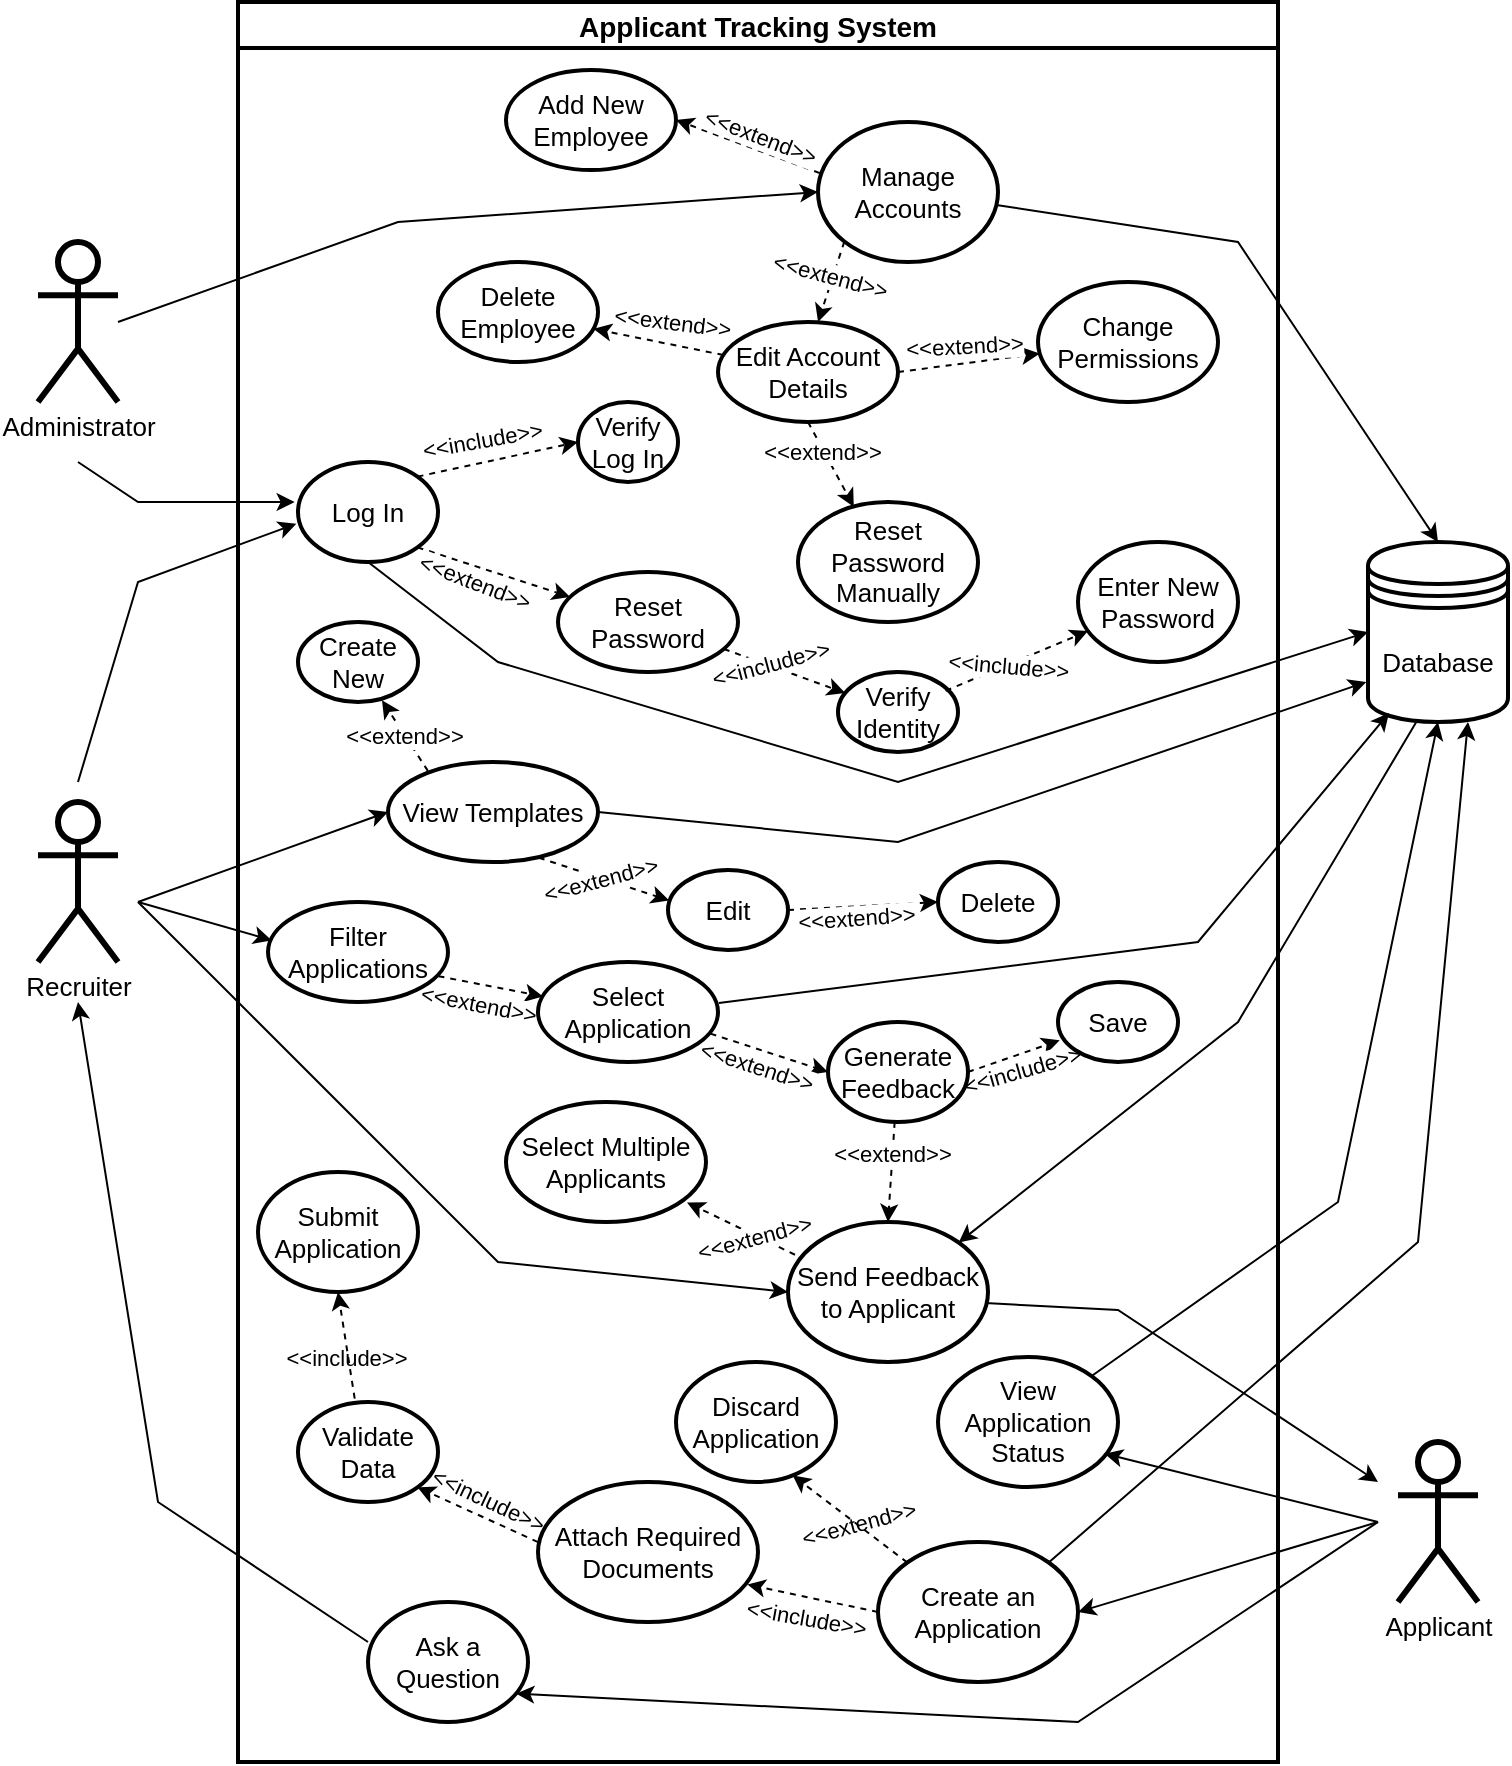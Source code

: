 <mxfile version="13.7.7" type="github">
  <diagram id="prtHgNgQTEPvFCAcTncT" name="Page-1">
    <mxGraphModel dx="1673" dy="896" grid="1" gridSize="10" guides="1" tooltips="1" connect="1" arrows="1" fold="1" page="1" pageScale="1" pageWidth="840" pageHeight="1040" math="0" shadow="0">
      <root>
        <mxCell id="0" />
        <mxCell id="1" parent="0" />
        <mxCell id="nz3eEwS2H0n0i6exMCSu-24" value="Applicant Tracking System" style="swimlane;strokeWidth=2;fontSize=14;fontFamily=Helvetica;fillColor=none;spacing=0;spacingTop=0;" parent="1" vertex="1">
          <mxGeometry x="160" y="80" width="520" height="880" as="geometry" />
        </mxCell>
        <mxCell id="nz3eEwS2H0n0i6exMCSu-67" style="edgeStyle=none;rounded=0;orthogonalLoop=1;jettySize=auto;html=1;exitX=0.01;exitY=0.365;exitDx=0;exitDy=0;entryX=1;entryY=0.5;entryDx=0;entryDy=0;strokeWidth=1;fontFamily=Helvetica;fontSize=14;spacing=0;spacingTop=0;dashed=1;exitPerimeter=0;" parent="nz3eEwS2H0n0i6exMCSu-24" source="nz3eEwS2H0n0i6exMCSu-20" target="nz3eEwS2H0n0i6exMCSu-28" edge="1">
          <mxGeometry relative="1" as="geometry" />
        </mxCell>
        <mxCell id="nz3eEwS2H0n0i6exMCSu-92" value="&amp;lt;&amp;lt;extend&amp;gt;&amp;gt;" style="edgeLabel;html=1;align=center;verticalAlign=middle;resizable=0;points=[];fontSize=11;fontFamily=Helvetica;rotation=21;" parent="nz3eEwS2H0n0i6exMCSu-67" vertex="1" connectable="0">
          <mxGeometry x="-0.506" y="3" relative="1" as="geometry">
            <mxPoint x="-11.55" y="-14.95" as="offset" />
          </mxGeometry>
        </mxCell>
        <mxCell id="nz3eEwS2H0n0i6exMCSu-68" style="edgeStyle=none;rounded=0;orthogonalLoop=1;jettySize=auto;html=1;strokeWidth=1;fontFamily=Helvetica;fontSize=14;spacing=0;spacingTop=0;entryX=0.973;entryY=0.669;entryDx=0;entryDy=0;entryPerimeter=0;dashed=1;" parent="nz3eEwS2H0n0i6exMCSu-24" source="nz3eEwS2H0n0i6exMCSu-75" target="nz3eEwS2H0n0i6exMCSu-29" edge="1">
          <mxGeometry relative="1" as="geometry">
            <mxPoint x="380" y="110" as="targetPoint" />
            <Array as="points" />
          </mxGeometry>
        </mxCell>
        <mxCell id="nz3eEwS2H0n0i6exMCSu-95" value="&amp;lt;&amp;lt;extend&amp;gt;&amp;gt;" style="edgeLabel;html=1;align=center;verticalAlign=middle;resizable=0;points=[];fontSize=11;fontFamily=Helvetica;rotation=7;" parent="nz3eEwS2H0n0i6exMCSu-68" vertex="1" connectable="0">
          <mxGeometry x="-0.384" y="1" relative="1" as="geometry">
            <mxPoint x="-5.91" y="-13.86" as="offset" />
          </mxGeometry>
        </mxCell>
        <mxCell id="nz3eEwS2H0n0i6exMCSu-78" style="edgeStyle=none;rounded=0;orthogonalLoop=1;jettySize=auto;html=1;strokeWidth=1;fontFamily=Helvetica;fontSize=14;spacing=0;spacingTop=0;dashed=1;entryX=0.556;entryY=0;entryDx=0;entryDy=0;entryPerimeter=0;exitX=0;exitY=1;exitDx=0;exitDy=0;" parent="nz3eEwS2H0n0i6exMCSu-24" source="nz3eEwS2H0n0i6exMCSu-20" target="nz3eEwS2H0n0i6exMCSu-75" edge="1">
          <mxGeometry relative="1" as="geometry">
            <mxPoint x="300" y="130" as="targetPoint" />
          </mxGeometry>
        </mxCell>
        <mxCell id="nz3eEwS2H0n0i6exMCSu-93" value="&amp;lt;&amp;lt;extend&amp;gt;&amp;gt;" style="edgeLabel;html=1;align=center;verticalAlign=middle;resizable=0;points=[];fontSize=11;fontFamily=Helvetica;rotation=15;" parent="nz3eEwS2H0n0i6exMCSu-78" vertex="1" connectable="0">
          <mxGeometry x="-0.373" y="-1" relative="1" as="geometry">
            <mxPoint x="-1.94" y="4.05" as="offset" />
          </mxGeometry>
        </mxCell>
        <mxCell id="nz3eEwS2H0n0i6exMCSu-20" value="&lt;span style=&quot;font-size: 13px&quot;&gt;Manage Accounts&lt;/span&gt;" style="ellipse;whiteSpace=wrap;html=1;strokeWidth=2;fillColor=none;fontFamily=Helvetica;spacing=0;spacingTop=0;" parent="nz3eEwS2H0n0i6exMCSu-24" vertex="1">
          <mxGeometry x="290" y="60" width="90" height="70" as="geometry" />
        </mxCell>
        <mxCell id="nz3eEwS2H0n0i6exMCSu-28" value="&lt;span style=&quot;font-size: 13px&quot;&gt;Add New Employee&lt;/span&gt;" style="ellipse;whiteSpace=wrap;html=1;strokeWidth=2;fillColor=none;fontFamily=Helvetica;spacing=0;spacingTop=0;" parent="nz3eEwS2H0n0i6exMCSu-24" vertex="1">
          <mxGeometry x="134" y="34" width="85" height="50" as="geometry" />
        </mxCell>
        <mxCell id="nz3eEwS2H0n0i6exMCSu-29" value="&lt;span style=&quot;font-size: 13px&quot;&gt;Delete Employee&lt;/span&gt;" style="ellipse;whiteSpace=wrap;html=1;strokeWidth=2;fillColor=none;fontFamily=Helvetica;spacing=0;spacingTop=0;" parent="nz3eEwS2H0n0i6exMCSu-24" vertex="1">
          <mxGeometry x="100" y="130" width="80" height="50" as="geometry" />
        </mxCell>
        <mxCell id="nz3eEwS2H0n0i6exMCSu-61" style="edgeStyle=none;rounded=0;orthogonalLoop=1;jettySize=auto;html=1;exitX=1;exitY=0;exitDx=0;exitDy=0;entryX=0;entryY=0.5;entryDx=0;entryDy=0;strokeWidth=1;fontFamily=Helvetica;fontSize=14;spacing=0;spacingTop=0;dashed=1;" parent="nz3eEwS2H0n0i6exMCSu-24" source="nz3eEwS2H0n0i6exMCSu-31" target="nz3eEwS2H0n0i6exMCSu-32" edge="1">
          <mxGeometry relative="1" as="geometry" />
        </mxCell>
        <mxCell id="nz3eEwS2H0n0i6exMCSu-87" value="&amp;lt;&amp;lt;include&amp;gt;&amp;gt;" style="edgeLabel;html=1;align=center;verticalAlign=middle;resizable=0;points=[];fontSize=11;fontFamily=Helvetica;rotation=350;" parent="nz3eEwS2H0n0i6exMCSu-61" vertex="1" connectable="0">
          <mxGeometry x="0.242" y="2" relative="1" as="geometry">
            <mxPoint x="-17.03" y="-5.35" as="offset" />
          </mxGeometry>
        </mxCell>
        <mxCell id="nz3eEwS2H0n0i6exMCSu-62" style="edgeStyle=none;rounded=0;orthogonalLoop=1;jettySize=auto;html=1;exitX=1;exitY=1;exitDx=0;exitDy=0;strokeWidth=1;fontFamily=Helvetica;fontSize=14;spacing=0;spacingTop=0;dashed=1;" parent="nz3eEwS2H0n0i6exMCSu-24" source="nz3eEwS2H0n0i6exMCSu-31" target="nz3eEwS2H0n0i6exMCSu-36" edge="1">
          <mxGeometry relative="1" as="geometry" />
        </mxCell>
        <mxCell id="nz3eEwS2H0n0i6exMCSu-88" value="&amp;lt;&amp;lt;extend&amp;gt;&amp;gt;" style="edgeLabel;html=1;align=center;verticalAlign=middle;resizable=0;points=[];fontSize=11;fontFamily=Helvetica;rotation=21;" parent="nz3eEwS2H0n0i6exMCSu-62" vertex="1" connectable="0">
          <mxGeometry x="-0.389" y="-1" relative="1" as="geometry">
            <mxPoint x="5.47" y="8.97" as="offset" />
          </mxGeometry>
        </mxCell>
        <mxCell id="nz3eEwS2H0n0i6exMCSu-31" value="&lt;span style=&quot;font-size: 13px&quot;&gt;Log In&lt;/span&gt;" style="ellipse;whiteSpace=wrap;html=1;strokeWidth=2;fillColor=none;fontFamily=Helvetica;spacing=0;spacingTop=0;" parent="nz3eEwS2H0n0i6exMCSu-24" vertex="1">
          <mxGeometry x="30" y="230" width="70" height="50" as="geometry" />
        </mxCell>
        <mxCell id="nz3eEwS2H0n0i6exMCSu-32" value="&lt;span style=&quot;font-size: 13px&quot;&gt;Verify Log In&lt;/span&gt;" style="ellipse;whiteSpace=wrap;html=1;strokeWidth=2;fillColor=none;fontFamily=Helvetica;spacing=0;spacingTop=0;" parent="nz3eEwS2H0n0i6exMCSu-24" vertex="1">
          <mxGeometry x="170" y="200" width="50" height="40" as="geometry" />
        </mxCell>
        <mxCell id="nz3eEwS2H0n0i6exMCSu-63" style="edgeStyle=none;rounded=0;orthogonalLoop=1;jettySize=auto;html=1;strokeWidth=1;fontFamily=Helvetica;fontSize=14;spacing=0;spacingTop=0;dashed=1;" parent="nz3eEwS2H0n0i6exMCSu-24" source="nz3eEwS2H0n0i6exMCSu-36" target="nz3eEwS2H0n0i6exMCSu-37" edge="1">
          <mxGeometry relative="1" as="geometry" />
        </mxCell>
        <mxCell id="nz3eEwS2H0n0i6exMCSu-90" value="&amp;lt;&amp;lt;include&amp;gt;&amp;gt;" style="edgeLabel;html=1;align=center;verticalAlign=middle;resizable=0;points=[];fontSize=11;fontFamily=Helvetica;rotation=-15;" parent="nz3eEwS2H0n0i6exMCSu-63" vertex="1" connectable="0">
          <mxGeometry x="-0.456" y="-1" relative="1" as="geometry">
            <mxPoint x="6.68" as="offset" />
          </mxGeometry>
        </mxCell>
        <mxCell id="nz3eEwS2H0n0i6exMCSu-36" value="&lt;span style=&quot;font-size: 13px&quot;&gt;Reset Password&lt;/span&gt;" style="ellipse;whiteSpace=wrap;html=1;strokeWidth=2;fillColor=none;fontFamily=Helvetica;spacing=0;spacingTop=0;" parent="nz3eEwS2H0n0i6exMCSu-24" vertex="1">
          <mxGeometry x="160" y="285" width="90" height="50" as="geometry" />
        </mxCell>
        <mxCell id="nz3eEwS2H0n0i6exMCSu-64" style="edgeStyle=none;rounded=0;orthogonalLoop=1;jettySize=auto;html=1;exitX=0.897;exitY=0.235;exitDx=0;exitDy=0;strokeWidth=1;fontFamily=Helvetica;fontSize=14;spacing=0;spacingTop=0;dashed=1;exitPerimeter=0;" parent="nz3eEwS2H0n0i6exMCSu-24" source="nz3eEwS2H0n0i6exMCSu-37" target="nz3eEwS2H0n0i6exMCSu-38" edge="1">
          <mxGeometry relative="1" as="geometry" />
        </mxCell>
        <mxCell id="nz3eEwS2H0n0i6exMCSu-91" value="&amp;lt;&amp;lt;include&amp;gt;&amp;gt;" style="edgeLabel;html=1;align=center;verticalAlign=middle;resizable=0;points=[];fontSize=11;fontFamily=Helvetica;rotation=5;" parent="nz3eEwS2H0n0i6exMCSu-64" vertex="1" connectable="0">
          <mxGeometry x="-0.196" y="1" relative="1" as="geometry">
            <mxPoint x="2.57" as="offset" />
          </mxGeometry>
        </mxCell>
        <mxCell id="nz3eEwS2H0n0i6exMCSu-37" value="&lt;span style=&quot;font-size: 13px&quot;&gt;Verify Identity&lt;/span&gt;" style="ellipse;whiteSpace=wrap;html=1;strokeWidth=2;fillColor=none;fontFamily=Helvetica;spacing=0;spacingTop=0;" parent="nz3eEwS2H0n0i6exMCSu-24" vertex="1">
          <mxGeometry x="300" y="335" width="60" height="40" as="geometry" />
        </mxCell>
        <mxCell id="nz3eEwS2H0n0i6exMCSu-38" value="&lt;span style=&quot;font-size: 13px&quot;&gt;Enter New Password&lt;/span&gt;" style="ellipse;whiteSpace=wrap;html=1;strokeWidth=2;fillColor=none;fontFamily=Helvetica;spacing=0;spacingTop=0;" parent="nz3eEwS2H0n0i6exMCSu-24" vertex="1">
          <mxGeometry x="420" y="270" width="80" height="60" as="geometry" />
        </mxCell>
        <mxCell id="nz3eEwS2H0n0i6exMCSu-103" style="edgeStyle=none;rounded=0;orthogonalLoop=1;jettySize=auto;html=1;exitX=0.718;exitY=0.957;exitDx=0;exitDy=0;entryX=0.01;entryY=0.382;entryDx=0;entryDy=0;labelBackgroundColor=none;strokeWidth=1;fontFamily=Helvetica;fontSize=11;exitPerimeter=0;dashed=1;entryPerimeter=0;" parent="nz3eEwS2H0n0i6exMCSu-24" source="nz3eEwS2H0n0i6exMCSu-39" target="nz3eEwS2H0n0i6exMCSu-101" edge="1">
          <mxGeometry relative="1" as="geometry" />
        </mxCell>
        <mxCell id="nz3eEwS2H0n0i6exMCSu-109" value="&amp;lt;&amp;lt;extend&amp;gt;&amp;gt;" style="edgeLabel;html=1;align=center;verticalAlign=middle;resizable=0;points=[];fontSize=11;fontFamily=Helvetica;rotation=-15;" parent="nz3eEwS2H0n0i6exMCSu-103" vertex="1" connectable="0">
          <mxGeometry x="-0.459" relative="1" as="geometry">
            <mxPoint x="12.23" y="4.84" as="offset" />
          </mxGeometry>
        </mxCell>
        <mxCell id="nz3eEwS2H0n0i6exMCSu-104" style="edgeStyle=none;rounded=0;orthogonalLoop=1;jettySize=auto;html=1;entryX=0.7;entryY=0.979;entryDx=0;entryDy=0;labelBackgroundColor=none;strokeWidth=1;fontFamily=Helvetica;fontSize=11;dashed=1;entryPerimeter=0;exitX=0.19;exitY=0.089;exitDx=0;exitDy=0;exitPerimeter=0;" parent="nz3eEwS2H0n0i6exMCSu-24" source="nz3eEwS2H0n0i6exMCSu-39" target="nz3eEwS2H0n0i6exMCSu-102" edge="1">
          <mxGeometry relative="1" as="geometry" />
        </mxCell>
        <mxCell id="nz3eEwS2H0n0i6exMCSu-106" value="&amp;lt;&amp;lt;extend&amp;gt;&amp;gt;" style="edgeLabel;html=1;align=center;verticalAlign=middle;resizable=0;points=[];fontSize=11;fontFamily=Helvetica;" parent="nz3eEwS2H0n0i6exMCSu-104" vertex="1" connectable="0">
          <mxGeometry x="0.319" relative="1" as="geometry">
            <mxPoint x="3.32" y="6.02" as="offset" />
          </mxGeometry>
        </mxCell>
        <mxCell id="nz3eEwS2H0n0i6exMCSu-39" value="&lt;span style=&quot;font-size: 13px&quot;&gt;View Templates&lt;/span&gt;" style="ellipse;whiteSpace=wrap;html=1;strokeWidth=2;fillColor=none;fontFamily=Helvetica;spacing=0;spacingTop=0;" parent="nz3eEwS2H0n0i6exMCSu-24" vertex="1">
          <mxGeometry x="75" y="380" width="105" height="50" as="geometry" />
        </mxCell>
        <mxCell id="nz3eEwS2H0n0i6exMCSu-40" value="&lt;span style=&quot;font-size: 13px&quot;&gt;Ask a Question&lt;/span&gt;" style="ellipse;whiteSpace=wrap;html=1;strokeWidth=2;fillColor=none;fontFamily=Helvetica;spacing=0;spacingTop=0;labelBackgroundColor=none;labelBorderColor=none;" parent="nz3eEwS2H0n0i6exMCSu-24" vertex="1">
          <mxGeometry x="65" y="800" width="80" height="60" as="geometry" />
        </mxCell>
        <mxCell id="nz3eEwS2H0n0i6exMCSu-45" style="edgeStyle=none;rounded=0;orthogonalLoop=1;jettySize=auto;html=1;exitX=0;exitY=0.5;exitDx=0;exitDy=0;strokeWidth=1;fontFamily=Helvetica;fontSize=14;dashed=1;spacing=0;spacingTop=0;labelBackgroundColor=none;labelBorderColor=none;entryX=0.952;entryY=0.733;entryDx=0;entryDy=0;entryPerimeter=0;" parent="nz3eEwS2H0n0i6exMCSu-24" source="nz3eEwS2H0n0i6exMCSu-41" target="nz3eEwS2H0n0i6exMCSu-42" edge="1">
          <mxGeometry relative="1" as="geometry">
            <mxPoint x="240" y="790" as="targetPoint" />
          </mxGeometry>
        </mxCell>
        <mxCell id="nz3eEwS2H0n0i6exMCSu-82" value="&lt;font style=&quot;font-size: 11px;&quot;&gt;&amp;lt;&amp;lt;include&amp;gt;&amp;gt;&lt;/font&gt;" style="edgeLabel;html=1;align=center;verticalAlign=middle;resizable=0;points=[];fontSize=11;fontFamily=Helvetica;rotation=10;spacing=0;spacingTop=0;labelBackgroundColor=none;labelBorderColor=none;" parent="nz3eEwS2H0n0i6exMCSu-45" vertex="1" connectable="0">
          <mxGeometry x="-0.296" y="3" relative="1" as="geometry">
            <mxPoint x="-12.74" y="4.25" as="offset" />
          </mxGeometry>
        </mxCell>
        <mxCell id="nz3eEwS2H0n0i6exMCSu-47" style="edgeStyle=none;rounded=0;orthogonalLoop=1;jettySize=auto;html=1;exitX=0;exitY=0;exitDx=0;exitDy=0;strokeWidth=1;fontFamily=Helvetica;fontSize=14;dashed=1;spacing=0;spacingTop=0;labelBackgroundColor=none;labelBorderColor=none;entryX=0.729;entryY=0.944;entryDx=0;entryDy=0;entryPerimeter=0;" parent="nz3eEwS2H0n0i6exMCSu-24" source="nz3eEwS2H0n0i6exMCSu-41" edge="1" target="nz3eEwS2H0n0i6exMCSu-46">
          <mxGeometry relative="1" as="geometry">
            <mxPoint x="256" y="670" as="targetPoint" />
          </mxGeometry>
        </mxCell>
        <mxCell id="nz3eEwS2H0n0i6exMCSu-81" value="&lt;font style=&quot;font-size: 11px;&quot;&gt;&amp;lt;&amp;lt;extend&amp;gt;&amp;gt;&lt;/font&gt;" style="edgeLabel;html=1;align=center;verticalAlign=middle;resizable=0;points=[];fontSize=11;fontFamily=Helvetica;rotation=-15;spacing=0;spacingTop=0;labelBackgroundColor=none;labelBorderColor=none;" parent="nz3eEwS2H0n0i6exMCSu-47" vertex="1" connectable="0">
          <mxGeometry x="0.208" y="-1" relative="1" as="geometry">
            <mxPoint x="8.82" y="7.48" as="offset" />
          </mxGeometry>
        </mxCell>
        <mxCell id="nz3eEwS2H0n0i6exMCSu-41" value="&lt;span style=&quot;font-size: 13px&quot;&gt;Create an Application&lt;/span&gt;" style="ellipse;whiteSpace=wrap;html=1;strokeWidth=2;fillColor=none;fontFamily=Helvetica;spacing=0;spacingTop=0;labelBackgroundColor=none;labelBorderColor=none;" parent="nz3eEwS2H0n0i6exMCSu-24" vertex="1">
          <mxGeometry x="320" y="770" width="100" height="70" as="geometry" />
        </mxCell>
        <mxCell id="nz3eEwS2H0n0i6exMCSu-52" style="edgeStyle=none;rounded=0;orthogonalLoop=1;jettySize=auto;html=1;entryX=1;entryY=1;entryDx=0;entryDy=0;strokeWidth=1;fontFamily=Helvetica;fontSize=14;dashed=1;spacing=0;spacingTop=0;labelBackgroundColor=none;labelBorderColor=none;exitX=0;exitY=0.429;exitDx=0;exitDy=0;exitPerimeter=0;" parent="nz3eEwS2H0n0i6exMCSu-24" source="nz3eEwS2H0n0i6exMCSu-42" target="nz3eEwS2H0n0i6exMCSu-51" edge="1">
          <mxGeometry relative="1" as="geometry" />
        </mxCell>
        <mxCell id="nz3eEwS2H0n0i6exMCSu-83" value="&lt;font style=&quot;font-size: 11px;&quot;&gt;&amp;lt;&amp;lt;include&amp;gt;&amp;gt;&lt;/font&gt;" style="edgeLabel;html=1;align=center;verticalAlign=middle;resizable=0;points=[];fontSize=11;fontFamily=Helvetica;rotation=25;spacing=0;spacingTop=0;labelBackgroundColor=none;labelBorderColor=none;" parent="nz3eEwS2H0n0i6exMCSu-52" vertex="1" connectable="0">
          <mxGeometry x="-0.293" y="3" relative="1" as="geometry">
            <mxPoint x="-2.47" y="-14.52" as="offset" />
          </mxGeometry>
        </mxCell>
        <mxCell id="nz3eEwS2H0n0i6exMCSu-42" value="&lt;span style=&quot;font-size: 13px&quot;&gt;Attach Required Documents&lt;/span&gt;" style="ellipse;whiteSpace=wrap;html=1;strokeWidth=2;fillColor=none;fontFamily=Helvetica;spacing=0;spacingTop=0;labelBackgroundColor=none;labelBorderColor=none;" parent="nz3eEwS2H0n0i6exMCSu-24" vertex="1">
          <mxGeometry x="150" y="740" width="110" height="70" as="geometry" />
        </mxCell>
        <mxCell id="nz3eEwS2H0n0i6exMCSu-46" value="&lt;span style=&quot;font-size: 13px&quot;&gt;Discard Application&lt;/span&gt;" style="ellipse;whiteSpace=wrap;html=1;strokeWidth=2;fillColor=none;fontFamily=Helvetica;spacing=0;spacingTop=0;labelBackgroundColor=none;labelBorderColor=none;" parent="nz3eEwS2H0n0i6exMCSu-24" vertex="1">
          <mxGeometry x="219" y="680" width="80" height="60" as="geometry" />
        </mxCell>
        <mxCell id="nz3eEwS2H0n0i6exMCSu-57" style="edgeStyle=none;rounded=0;orthogonalLoop=1;jettySize=auto;html=1;exitX=0.405;exitY=-0.033;exitDx=0;exitDy=0;entryX=0.5;entryY=1;entryDx=0;entryDy=0;strokeWidth=1;fontFamily=Helvetica;fontSize=14;dashed=1;exitPerimeter=0;spacing=0;spacingTop=0;labelBackgroundColor=none;labelBorderColor=none;" parent="nz3eEwS2H0n0i6exMCSu-24" source="nz3eEwS2H0n0i6exMCSu-51" target="nz3eEwS2H0n0i6exMCSu-56" edge="1">
          <mxGeometry relative="1" as="geometry" />
        </mxCell>
        <mxCell id="nz3eEwS2H0n0i6exMCSu-84" value="&amp;lt;&amp;lt;include&amp;gt;&amp;gt;" style="edgeLabel;html=1;align=center;verticalAlign=middle;resizable=0;points=[];fontSize=11;fontFamily=Helvetica;spacing=0;spacingTop=0;labelBackgroundColor=none;labelBorderColor=none;" parent="nz3eEwS2H0n0i6exMCSu-57" vertex="1" connectable="0">
          <mxGeometry x="-0.444" relative="1" as="geometry">
            <mxPoint x="-2.47" y="-6.25" as="offset" />
          </mxGeometry>
        </mxCell>
        <mxCell id="nz3eEwS2H0n0i6exMCSu-51" value="&lt;span style=&quot;font-size: 13px&quot;&gt;Validate Data&lt;/span&gt;" style="ellipse;whiteSpace=wrap;html=1;strokeWidth=2;fillColor=none;fontFamily=Helvetica;spacing=0;spacingTop=0;labelBackgroundColor=none;labelBorderColor=none;" parent="nz3eEwS2H0n0i6exMCSu-24" vertex="1">
          <mxGeometry x="30" y="700" width="70" height="50" as="geometry" />
        </mxCell>
        <mxCell id="nz3eEwS2H0n0i6exMCSu-56" value="&lt;span style=&quot;font-size: 13px&quot;&gt;Submit Application&lt;/span&gt;" style="ellipse;whiteSpace=wrap;html=1;strokeWidth=2;fillColor=none;fontFamily=Helvetica;spacing=0;spacingTop=0;labelBackgroundColor=none;labelBorderColor=none;" parent="nz3eEwS2H0n0i6exMCSu-24" vertex="1">
          <mxGeometry x="10" y="585" width="80" height="60" as="geometry" />
        </mxCell>
        <mxCell id="nz3eEwS2H0n0i6exMCSu-116" style="edgeStyle=none;rounded=0;orthogonalLoop=1;jettySize=auto;html=1;exitX=0.035;exitY=0.234;exitDx=0;exitDy=0;dashed=1;labelBackgroundColor=#ffffff;strokeWidth=1;fontFamily=Helvetica;fontSize=11;exitPerimeter=0;entryX=0.905;entryY=0.837;entryDx=0;entryDy=0;entryPerimeter=0;" parent="nz3eEwS2H0n0i6exMCSu-24" source="nz3eEwS2H0n0i6exMCSu-69" target="nz3eEwS2H0n0i6exMCSu-114" edge="1">
          <mxGeometry relative="1" as="geometry" />
        </mxCell>
        <mxCell id="nz3eEwS2H0n0i6exMCSu-117" value="&amp;lt;&amp;lt;extend&amp;gt;&amp;gt;" style="edgeLabel;html=1;align=center;verticalAlign=middle;resizable=0;points=[];fontSize=11;fontFamily=Helvetica;rotation=-15;" parent="nz3eEwS2H0n0i6exMCSu-116" vertex="1" connectable="0">
          <mxGeometry x="-0.654" y="1" relative="1" as="geometry">
            <mxPoint x="-11.02" y="-4.79" as="offset" />
          </mxGeometry>
        </mxCell>
        <mxCell id="nz3eEwS2H0n0i6exMCSu-69" value="&lt;span style=&quot;font-size: 13px&quot;&gt;Send Feedback to Applicant&lt;/span&gt;" style="ellipse;whiteSpace=wrap;html=1;strokeWidth=2;fillColor=none;fontFamily=Helvetica;spacing=0;spacingTop=0;labelBackgroundColor=none;labelBorderColor=none;" parent="nz3eEwS2H0n0i6exMCSu-24" vertex="1">
          <mxGeometry x="275" y="610" width="100" height="70" as="geometry" />
        </mxCell>
        <mxCell id="nz3eEwS2H0n0i6exMCSu-79" style="edgeStyle=none;rounded=0;orthogonalLoop=1;jettySize=auto;html=1;exitX=1;exitY=0.5;exitDx=0;exitDy=0;strokeWidth=1;fontFamily=Helvetica;fontSize=14;spacing=0;spacingTop=0;dashed=1;" parent="nz3eEwS2H0n0i6exMCSu-24" source="nz3eEwS2H0n0i6exMCSu-75" target="nz3eEwS2H0n0i6exMCSu-77" edge="1">
          <mxGeometry relative="1" as="geometry" />
        </mxCell>
        <mxCell id="nz3eEwS2H0n0i6exMCSu-96" value="&amp;lt;&amp;lt;extend&amp;gt;&amp;gt;" style="edgeLabel;html=1;align=center;verticalAlign=middle;resizable=0;points=[];fontSize=11;fontFamily=Helvetica;rotation=357;" parent="nz3eEwS2H0n0i6exMCSu-79" vertex="1" connectable="0">
          <mxGeometry x="-0.261" y="1" relative="1" as="geometry">
            <mxPoint x="6.79" y="-8.88" as="offset" />
          </mxGeometry>
        </mxCell>
        <mxCell id="nz3eEwS2H0n0i6exMCSu-80" style="edgeStyle=none;rounded=0;orthogonalLoop=1;jettySize=auto;html=1;exitX=0.5;exitY=1;exitDx=0;exitDy=0;entryX=0.31;entryY=0.04;entryDx=0;entryDy=0;strokeWidth=1;fontFamily=Helvetica;fontSize=14;spacing=0;spacingTop=0;entryPerimeter=0;dashed=1;" parent="nz3eEwS2H0n0i6exMCSu-24" source="nz3eEwS2H0n0i6exMCSu-75" target="nz3eEwS2H0n0i6exMCSu-76" edge="1">
          <mxGeometry relative="1" as="geometry" />
        </mxCell>
        <mxCell id="nz3eEwS2H0n0i6exMCSu-97" value="&amp;lt;&amp;lt;extend&amp;gt;&amp;gt;" style="edgeLabel;html=1;align=center;verticalAlign=middle;resizable=0;points=[];fontSize=11;fontFamily=Helvetica;" parent="nz3eEwS2H0n0i6exMCSu-80" vertex="1" connectable="0">
          <mxGeometry x="-0.374" relative="1" as="geometry">
            <mxPoint y="2" as="offset" />
          </mxGeometry>
        </mxCell>
        <mxCell id="nz3eEwS2H0n0i6exMCSu-75" value="&lt;span style=&quot;font-size: 13px&quot;&gt;Edit Account&lt;br&gt;Details&lt;br&gt;&lt;/span&gt;" style="ellipse;whiteSpace=wrap;html=1;strokeWidth=2;fillColor=none;fontFamily=Helvetica;spacing=0;spacingTop=0;" parent="nz3eEwS2H0n0i6exMCSu-24" vertex="1">
          <mxGeometry x="240" y="160" width="90" height="50" as="geometry" />
        </mxCell>
        <mxCell id="nz3eEwS2H0n0i6exMCSu-76" value="&lt;span style=&quot;font-size: 13px&quot;&gt;Reset Password Manually&lt;/span&gt;" style="ellipse;whiteSpace=wrap;html=1;strokeWidth=2;fillColor=none;fontFamily=Helvetica;spacing=0;spacingTop=0;" parent="nz3eEwS2H0n0i6exMCSu-24" vertex="1">
          <mxGeometry x="280" y="250" width="90" height="60" as="geometry" />
        </mxCell>
        <mxCell id="nz3eEwS2H0n0i6exMCSu-77" value="&lt;span style=&quot;font-size: 13px&quot;&gt;Change Permissions&lt;/span&gt;" style="ellipse;whiteSpace=wrap;html=1;strokeWidth=2;fillColor=none;fontFamily=Helvetica;spacing=0;spacingTop=0;" parent="nz3eEwS2H0n0i6exMCSu-24" vertex="1">
          <mxGeometry x="400" y="140" width="90" height="60" as="geometry" />
        </mxCell>
        <mxCell id="nz3eEwS2H0n0i6exMCSu-100" value="&lt;span style=&quot;font-size: 13px&quot;&gt;Delete&lt;/span&gt;" style="ellipse;whiteSpace=wrap;html=1;strokeWidth=2;fillColor=none;fontFamily=Helvetica;spacing=0;spacingTop=0;" parent="nz3eEwS2H0n0i6exMCSu-24" vertex="1">
          <mxGeometry x="350" y="430" width="60" height="40" as="geometry" />
        </mxCell>
        <mxCell id="nz3eEwS2H0n0i6exMCSu-105" style="edgeStyle=none;rounded=0;orthogonalLoop=1;jettySize=auto;html=1;exitX=1;exitY=0.5;exitDx=0;exitDy=0;dashed=1;labelBackgroundColor=none;strokeWidth=1;fontFamily=Helvetica;fontSize=11;entryX=0;entryY=0.5;entryDx=0;entryDy=0;" parent="nz3eEwS2H0n0i6exMCSu-24" source="nz3eEwS2H0n0i6exMCSu-101" target="nz3eEwS2H0n0i6exMCSu-100" edge="1">
          <mxGeometry relative="1" as="geometry">
            <mxPoint x="330" y="450" as="targetPoint" />
          </mxGeometry>
        </mxCell>
        <mxCell id="nz3eEwS2H0n0i6exMCSu-110" value="&amp;lt;&amp;lt;extend&amp;gt;&amp;gt;" style="edgeLabel;html=1;align=center;verticalAlign=middle;resizable=0;points=[];fontSize=11;fontFamily=Helvetica;rotation=356;" parent="nz3eEwS2H0n0i6exMCSu-105" vertex="1" connectable="0">
          <mxGeometry x="-0.293" y="2" relative="1" as="geometry">
            <mxPoint x="7.68" y="7.55" as="offset" />
          </mxGeometry>
        </mxCell>
        <mxCell id="nz3eEwS2H0n0i6exMCSu-101" value="&lt;span style=&quot;font-size: 13px&quot;&gt;Edit&lt;/span&gt;" style="ellipse;whiteSpace=wrap;html=1;strokeWidth=2;fillColor=none;fontFamily=Helvetica;spacing=0;spacingTop=0;" parent="nz3eEwS2H0n0i6exMCSu-24" vertex="1">
          <mxGeometry x="215" y="434" width="60" height="40" as="geometry" />
        </mxCell>
        <mxCell id="nz3eEwS2H0n0i6exMCSu-102" value="&lt;span style=&quot;font-size: 13px&quot;&gt;Create New&lt;/span&gt;" style="ellipse;whiteSpace=wrap;html=1;strokeWidth=2;fillColor=none;fontFamily=Helvetica;spacing=0;spacingTop=0;" parent="nz3eEwS2H0n0i6exMCSu-24" vertex="1">
          <mxGeometry x="30" y="310" width="60" height="40" as="geometry" />
        </mxCell>
        <mxCell id="nz3eEwS2H0n0i6exMCSu-113" style="edgeStyle=none;rounded=0;orthogonalLoop=1;jettySize=auto;html=1;entryX=0.5;entryY=0;entryDx=0;entryDy=0;dashed=1;labelBackgroundColor=#ffffff;strokeWidth=1;fontFamily=Helvetica;fontSize=11;" parent="nz3eEwS2H0n0i6exMCSu-24" source="nz3eEwS2H0n0i6exMCSu-111" target="nz3eEwS2H0n0i6exMCSu-69" edge="1">
          <mxGeometry relative="1" as="geometry" />
        </mxCell>
        <mxCell id="nz3eEwS2H0n0i6exMCSu-115" value="&amp;lt;&amp;lt;extend&amp;gt;&amp;gt;" style="edgeLabel;html=1;align=center;verticalAlign=middle;resizable=0;points=[];fontSize=11;fontFamily=Helvetica;" parent="nz3eEwS2H0n0i6exMCSu-113" vertex="1" connectable="0">
          <mxGeometry x="-0.503" y="-1" relative="1" as="geometry">
            <mxPoint y="3" as="offset" />
          </mxGeometry>
        </mxCell>
        <mxCell id="HZq2xd75iQ1T5V56bEnD-10" style="edgeStyle=none;rounded=0;orthogonalLoop=1;jettySize=auto;html=1;exitX=1;exitY=0.5;exitDx=0;exitDy=0;dashed=1;entryX=0.014;entryY=0.729;entryDx=0;entryDy=0;entryPerimeter=0;" edge="1" parent="nz3eEwS2H0n0i6exMCSu-24" source="nz3eEwS2H0n0i6exMCSu-111" target="HZq2xd75iQ1T5V56bEnD-9">
          <mxGeometry relative="1" as="geometry">
            <mxPoint x="400" y="518" as="targetPoint" />
          </mxGeometry>
        </mxCell>
        <mxCell id="HZq2xd75iQ1T5V56bEnD-11" value="&amp;lt;&amp;lt;include&amp;gt;&amp;gt;" style="edgeLabel;html=1;align=center;verticalAlign=middle;resizable=0;points=[];rotation=344;" vertex="1" connectable="0" parent="HZq2xd75iQ1T5V56bEnD-10">
          <mxGeometry x="-0.405" y="-2" relative="1" as="geometry">
            <mxPoint x="12.82" y="2.07" as="offset" />
          </mxGeometry>
        </mxCell>
        <mxCell id="nz3eEwS2H0n0i6exMCSu-111" value="&lt;span style=&quot;font-size: 13px&quot;&gt;Generate Feedback&lt;/span&gt;" style="ellipse;whiteSpace=wrap;html=1;strokeWidth=2;fillColor=none;fontFamily=Helvetica;spacing=0;spacingTop=0;" parent="nz3eEwS2H0n0i6exMCSu-24" vertex="1">
          <mxGeometry x="295" y="510" width="70" height="50" as="geometry" />
        </mxCell>
        <mxCell id="nz3eEwS2H0n0i6exMCSu-112" style="edgeStyle=none;rounded=0;orthogonalLoop=1;jettySize=auto;html=1;exitX=0.958;exitY=0.716;exitDx=0;exitDy=0;dashed=1;labelBackgroundColor=#ffffff;strokeWidth=1;fontFamily=Helvetica;fontSize=11;entryX=0;entryY=0.5;entryDx=0;entryDy=0;exitPerimeter=0;" parent="nz3eEwS2H0n0i6exMCSu-24" source="nz3eEwS2H0n0i6exMCSu-30" target="nz3eEwS2H0n0i6exMCSu-111" edge="1">
          <mxGeometry relative="1" as="geometry">
            <mxPoint x="330" y="510" as="targetPoint" />
          </mxGeometry>
        </mxCell>
        <mxCell id="HZq2xd75iQ1T5V56bEnD-8" value="&amp;lt;&amp;lt;extend&amp;gt;&amp;gt;" style="edgeLabel;html=1;align=center;verticalAlign=middle;resizable=0;points=[];rotation=18;" vertex="1" connectable="0" parent="nz3eEwS2H0n0i6exMCSu-112">
          <mxGeometry x="-0.319" y="-1" relative="1" as="geometry">
            <mxPoint x="2.82" y="8.91" as="offset" />
          </mxGeometry>
        </mxCell>
        <mxCell id="nz3eEwS2H0n0i6exMCSu-114" value="&lt;span style=&quot;font-size: 13px&quot;&gt;Select Multiple Applicants&lt;/span&gt;" style="ellipse;whiteSpace=wrap;html=1;strokeWidth=2;fillColor=none;fontFamily=Helvetica;spacing=0;spacingTop=0;" parent="nz3eEwS2H0n0i6exMCSu-24" vertex="1">
          <mxGeometry x="134" y="550" width="100" height="60" as="geometry" />
        </mxCell>
        <mxCell id="HZq2xd75iQ1T5V56bEnD-1" value="&lt;span style=&quot;font-size: 13px&quot;&gt;View Application Status&lt;/span&gt;" style="ellipse;whiteSpace=wrap;html=1;strokeWidth=2;fillColor=none;fontFamily=Helvetica;spacing=0;spacingTop=0;labelBackgroundColor=none;labelBorderColor=none;" vertex="1" parent="nz3eEwS2H0n0i6exMCSu-24">
          <mxGeometry x="350" y="677.5" width="90" height="65" as="geometry" />
        </mxCell>
        <mxCell id="HZq2xd75iQ1T5V56bEnD-9" value="&lt;span style=&quot;font-size: 13px&quot;&gt;Save&lt;/span&gt;" style="ellipse;whiteSpace=wrap;html=1;strokeWidth=2;fillColor=none;fontFamily=Helvetica;spacing=0;spacingTop=0;" vertex="1" parent="nz3eEwS2H0n0i6exMCSu-24">
          <mxGeometry x="410" y="490" width="60" height="40" as="geometry" />
        </mxCell>
        <mxCell id="HZq2xd75iQ1T5V56bEnD-15" style="edgeStyle=none;rounded=0;orthogonalLoop=1;jettySize=auto;html=1;exitX=0.947;exitY=0.742;exitDx=0;exitDy=0;entryX=0.028;entryY=0.344;entryDx=0;entryDy=0;entryPerimeter=0;dashed=1;exitPerimeter=0;" edge="1" parent="nz3eEwS2H0n0i6exMCSu-24" source="HZq2xd75iQ1T5V56bEnD-14" target="nz3eEwS2H0n0i6exMCSu-30">
          <mxGeometry relative="1" as="geometry" />
        </mxCell>
        <mxCell id="HZq2xd75iQ1T5V56bEnD-16" value="&amp;lt;&amp;lt;extend&amp;gt;&amp;gt;" style="edgeLabel;html=1;align=center;verticalAlign=middle;resizable=0;points=[];rotation=11;" vertex="1" connectable="0" parent="HZq2xd75iQ1T5V56bEnD-15">
          <mxGeometry x="-0.471" relative="1" as="geometry">
            <mxPoint x="5.75" y="11.27" as="offset" />
          </mxGeometry>
        </mxCell>
        <mxCell id="HZq2xd75iQ1T5V56bEnD-14" value="&lt;span style=&quot;font-size: 13px&quot;&gt;Filter Applications&lt;/span&gt;" style="ellipse;whiteSpace=wrap;html=1;strokeWidth=2;fillColor=none;fontFamily=Helvetica;spacing=0;spacingTop=0;" vertex="1" parent="nz3eEwS2H0n0i6exMCSu-24">
          <mxGeometry x="15" y="450" width="90" height="50" as="geometry" />
        </mxCell>
        <mxCell id="nz3eEwS2H0n0i6exMCSu-30" value="&lt;span style=&quot;font-size: 13px&quot;&gt;Select Application&lt;/span&gt;" style="ellipse;whiteSpace=wrap;html=1;strokeWidth=2;fillColor=none;fontFamily=Helvetica;spacing=0;spacingTop=0;" parent="nz3eEwS2H0n0i6exMCSu-24" vertex="1">
          <mxGeometry x="150" y="480" width="90" height="50" as="geometry" />
        </mxCell>
        <mxCell id="nz3eEwS2H0n0i6exMCSu-60" style="edgeStyle=none;rounded=0;orthogonalLoop=1;jettySize=auto;html=1;entryX=-0.024;entryY=0.4;entryDx=0;entryDy=0;strokeWidth=1;fontFamily=Helvetica;fontSize=14;entryPerimeter=0;spacing=0;spacingTop=0;" parent="1" target="nz3eEwS2H0n0i6exMCSu-31" edge="1">
          <mxGeometry relative="1" as="geometry">
            <mxPoint x="80" y="310" as="sourcePoint" />
            <Array as="points">
              <mxPoint x="110" y="330" />
            </Array>
          </mxGeometry>
        </mxCell>
        <mxCell id="nz3eEwS2H0n0i6exMCSu-65" style="edgeStyle=none;rounded=0;orthogonalLoop=1;jettySize=auto;html=1;strokeWidth=1;fontFamily=Helvetica;fontSize=14;spacing=0;spacingTop=0;" parent="1" edge="1" source="nz3eEwS2H0n0i6exMCSu-1">
          <mxGeometry relative="1" as="geometry">
            <mxPoint x="110" y="249" as="sourcePoint" />
            <mxPoint x="450" y="175" as="targetPoint" />
            <Array as="points">
              <mxPoint x="100" y="240" />
              <mxPoint x="240" y="190" />
            </Array>
          </mxGeometry>
        </mxCell>
        <mxCell id="nz3eEwS2H0n0i6exMCSu-1" value="&lt;span&gt;&lt;font style=&quot;font-size: 13px&quot;&gt;Administrator&lt;/font&gt;&lt;/span&gt;" style="shape=umlActor;verticalLabelPosition=bottom;verticalAlign=top;html=1;outlineConnect=0;strokeWidth=3;fontFamily=Helvetica;spacing=0;spacingTop=0;fontStyle=0" parent="1" vertex="1">
          <mxGeometry x="60" y="200" width="40" height="80" as="geometry" />
        </mxCell>
        <mxCell id="nz3eEwS2H0n0i6exMCSu-72" style="edgeStyle=none;rounded=0;orthogonalLoop=1;jettySize=auto;html=1;exitX=0.345;exitY=1;exitDx=0;exitDy=0;entryX=1;entryY=0;entryDx=0;entryDy=0;strokeWidth=1;fontFamily=Helvetica;fontSize=14;spacing=0;spacingTop=0;exitPerimeter=0;" parent="1" source="nz3eEwS2H0n0i6exMCSu-15" target="nz3eEwS2H0n0i6exMCSu-69" edge="1">
          <mxGeometry relative="1" as="geometry">
            <Array as="points">
              <mxPoint x="660" y="590" />
            </Array>
          </mxGeometry>
        </mxCell>
        <mxCell id="nz3eEwS2H0n0i6exMCSu-15" value="&lt;span&gt;&lt;font style=&quot;font-size: 13px&quot;&gt;Database&lt;/font&gt;&lt;/span&gt;" style="shape=datastore;whiteSpace=wrap;html=1;fillColor=none;strokeWidth=2;fontFamily=Helvetica;spacing=0;spacingTop=0;fontStyle=0" parent="1" vertex="1">
          <mxGeometry x="725" y="350" width="70" height="90" as="geometry" />
        </mxCell>
        <mxCell id="nz3eEwS2H0n0i6exMCSu-54" style="edgeStyle=none;rounded=0;orthogonalLoop=1;jettySize=auto;html=1;entryX=0;entryY=0.5;entryDx=0;entryDy=0;strokeWidth=1;fontFamily=Helvetica;fontSize=14;spacing=0;spacingTop=0;" parent="1" target="nz3eEwS2H0n0i6exMCSu-39" edge="1">
          <mxGeometry relative="1" as="geometry">
            <mxPoint x="110" y="530" as="sourcePoint" />
            <Array as="points" />
          </mxGeometry>
        </mxCell>
        <mxCell id="nz3eEwS2H0n0i6exMCSu-55" style="edgeStyle=none;rounded=0;orthogonalLoop=1;jettySize=auto;html=1;strokeWidth=1;fontFamily=Helvetica;fontSize=14;spacing=0;spacingTop=0;entryX=0.02;entryY=0.383;entryDx=0;entryDy=0;entryPerimeter=0;" parent="1" target="HZq2xd75iQ1T5V56bEnD-14" edge="1">
          <mxGeometry relative="1" as="geometry">
            <mxPoint x="110" y="530" as="sourcePoint" />
            <mxPoint x="180" y="560" as="targetPoint" />
          </mxGeometry>
        </mxCell>
        <mxCell id="nz3eEwS2H0n0i6exMCSu-59" style="edgeStyle=none;rounded=0;orthogonalLoop=1;jettySize=auto;html=1;entryX=-0.012;entryY=0.617;entryDx=0;entryDy=0;strokeWidth=1;fontFamily=Helvetica;fontSize=14;entryPerimeter=0;spacing=0;spacingTop=0;" parent="1" target="nz3eEwS2H0n0i6exMCSu-31" edge="1">
          <mxGeometry relative="1" as="geometry">
            <mxPoint x="80" y="470" as="sourcePoint" />
            <Array as="points">
              <mxPoint x="110" y="370" />
            </Array>
          </mxGeometry>
        </mxCell>
        <mxCell id="nz3eEwS2H0n0i6exMCSu-70" style="edgeStyle=none;rounded=0;orthogonalLoop=1;jettySize=auto;html=1;entryX=0;entryY=0.5;entryDx=0;entryDy=0;strokeWidth=1;fontFamily=Helvetica;fontSize=14;spacing=0;spacingTop=0;" parent="1" target="nz3eEwS2H0n0i6exMCSu-69" edge="1">
          <mxGeometry relative="1" as="geometry">
            <mxPoint x="110" y="530" as="sourcePoint" />
            <Array as="points">
              <mxPoint x="290" y="710" />
            </Array>
          </mxGeometry>
        </mxCell>
        <mxCell id="nz3eEwS2H0n0i6exMCSu-25" value="&lt;span&gt;&lt;font style=&quot;font-size: 13px&quot;&gt;Recruiter&lt;/font&gt;&lt;/span&gt;" style="shape=umlActor;verticalLabelPosition=bottom;verticalAlign=top;html=1;outlineConnect=0;strokeWidth=3;fontFamily=Helvetica;spacing=0;spacingTop=0;fontStyle=0" parent="1" vertex="1">
          <mxGeometry x="60" y="480" width="40" height="80" as="geometry" />
        </mxCell>
        <mxCell id="nz3eEwS2H0n0i6exMCSu-43" style="edgeStyle=none;rounded=0;orthogonalLoop=1;jettySize=auto;html=1;entryX=1;entryY=0.5;entryDx=0;entryDy=0;fontFamily=Helvetica;fontSize=14;spacing=0;spacingTop=0;labelBackgroundColor=none;labelBorderColor=none;" parent="1" target="nz3eEwS2H0n0i6exMCSu-41" edge="1">
          <mxGeometry relative="1" as="geometry">
            <mxPoint x="730" y="840" as="sourcePoint" />
            <Array as="points" />
          </mxGeometry>
        </mxCell>
        <mxCell id="nz3eEwS2H0n0i6exMCSu-44" style="edgeStyle=none;rounded=0;orthogonalLoop=1;jettySize=auto;html=1;entryX=0.927;entryY=0.764;entryDx=0;entryDy=0;fontFamily=Helvetica;fontSize=14;entryPerimeter=0;spacing=0;spacingTop=0;labelBackgroundColor=none;labelBorderColor=none;" parent="1" target="nz3eEwS2H0n0i6exMCSu-40" edge="1">
          <mxGeometry relative="1" as="geometry">
            <mxPoint x="730" y="840" as="sourcePoint" />
            <Array as="points">
              <mxPoint x="580" y="940" />
            </Array>
          </mxGeometry>
        </mxCell>
        <mxCell id="HZq2xd75iQ1T5V56bEnD-2" style="rounded=0;orthogonalLoop=1;jettySize=auto;html=1;entryX=0.926;entryY=0.744;entryDx=0;entryDy=0;entryPerimeter=0;" edge="1" parent="1" target="HZq2xd75iQ1T5V56bEnD-1">
          <mxGeometry relative="1" as="geometry">
            <mxPoint x="730" y="840" as="sourcePoint" />
          </mxGeometry>
        </mxCell>
        <mxCell id="nz3eEwS2H0n0i6exMCSu-26" value="&lt;span&gt;&lt;font style=&quot;font-size: 13px&quot;&gt;Applicant&lt;/font&gt;&lt;/span&gt;" style="shape=umlActor;verticalLabelPosition=bottom;verticalAlign=top;html=1;outlineConnect=0;strokeWidth=3;fontFamily=Helvetica;spacing=0;spacingTop=0;fontStyle=0" parent="1" vertex="1">
          <mxGeometry x="740" y="800" width="40" height="80" as="geometry" />
        </mxCell>
        <mxCell id="nz3eEwS2H0n0i6exMCSu-49" style="edgeStyle=none;rounded=0;orthogonalLoop=1;jettySize=auto;html=1;exitX=0;exitY=0.333;exitDx=0;exitDy=0;strokeWidth=1;fontFamily=Helvetica;fontSize=14;spacing=0;spacingTop=0;exitPerimeter=0;" parent="1" source="nz3eEwS2H0n0i6exMCSu-40" edge="1">
          <mxGeometry relative="1" as="geometry">
            <mxPoint x="80" y="580" as="targetPoint" />
            <Array as="points">
              <mxPoint x="120" y="830" />
            </Array>
          </mxGeometry>
        </mxCell>
        <mxCell id="nz3eEwS2H0n0i6exMCSu-71" style="edgeStyle=none;rounded=0;orthogonalLoop=1;jettySize=auto;html=1;exitX=0.985;exitY=0.579;exitDx=0;exitDy=0;strokeWidth=1;fontFamily=Helvetica;fontSize=14;spacing=0;spacingTop=0;labelBackgroundColor=none;labelBorderColor=none;exitPerimeter=0;" parent="1" source="nz3eEwS2H0n0i6exMCSu-69" edge="1">
          <mxGeometry relative="1" as="geometry">
            <mxPoint x="730" y="820" as="targetPoint" />
            <Array as="points">
              <mxPoint x="600" y="734" />
            </Array>
          </mxGeometry>
        </mxCell>
        <mxCell id="nz3eEwS2H0n0i6exMCSu-85" style="edgeStyle=none;rounded=0;orthogonalLoop=1;jettySize=auto;html=1;strokeWidth=1;fontFamily=Helvetica;fontSize=11;spacing=0;spacingTop=0;exitX=1;exitY=0;exitDx=0;exitDy=0;entryX=0.714;entryY=1;entryDx=0;entryDy=0;entryPerimeter=0;" parent="1" source="nz3eEwS2H0n0i6exMCSu-41" target="nz3eEwS2H0n0i6exMCSu-15" edge="1">
          <mxGeometry relative="1" as="geometry">
            <mxPoint x="610" y="690" as="sourcePoint" />
            <mxPoint x="730" y="450" as="targetPoint" />
            <Array as="points">
              <mxPoint x="750" y="700" />
            </Array>
          </mxGeometry>
        </mxCell>
        <mxCell id="nz3eEwS2H0n0i6exMCSu-89" style="edgeStyle=none;rounded=0;orthogonalLoop=1;jettySize=auto;html=1;exitX=0.5;exitY=1;exitDx=0;exitDy=0;entryX=0;entryY=0.5;entryDx=0;entryDy=0;labelBackgroundColor=none;strokeWidth=1;fontFamily=Helvetica;fontSize=11;" parent="1" source="nz3eEwS2H0n0i6exMCSu-31" target="nz3eEwS2H0n0i6exMCSu-15" edge="1">
          <mxGeometry relative="1" as="geometry">
            <Array as="points">
              <mxPoint x="290" y="410" />
              <mxPoint x="490" y="470" />
            </Array>
          </mxGeometry>
        </mxCell>
        <mxCell id="nz3eEwS2H0n0i6exMCSu-94" style="edgeStyle=none;rounded=0;orthogonalLoop=1;jettySize=auto;html=1;exitX=1;exitY=0.595;exitDx=0;exitDy=0;entryX=0.5;entryY=0;entryDx=0;entryDy=0;labelBackgroundColor=none;strokeWidth=1;fontFamily=Helvetica;fontSize=11;exitPerimeter=0;" parent="1" source="nz3eEwS2H0n0i6exMCSu-20" target="nz3eEwS2H0n0i6exMCSu-15" edge="1">
          <mxGeometry relative="1" as="geometry">
            <Array as="points">
              <mxPoint x="660" y="200" />
            </Array>
          </mxGeometry>
        </mxCell>
        <mxCell id="nz3eEwS2H0n0i6exMCSu-98" style="edgeStyle=none;rounded=0;orthogonalLoop=1;jettySize=auto;html=1;exitX=1;exitY=0.5;exitDx=0;exitDy=0;entryX=-0.012;entryY=0.778;entryDx=0;entryDy=0;entryPerimeter=0;labelBackgroundColor=none;strokeWidth=1;fontFamily=Helvetica;fontSize=11;" parent="1" source="nz3eEwS2H0n0i6exMCSu-39" target="nz3eEwS2H0n0i6exMCSu-15" edge="1">
          <mxGeometry relative="1" as="geometry">
            <Array as="points">
              <mxPoint x="490" y="500" />
            </Array>
          </mxGeometry>
        </mxCell>
        <mxCell id="nz3eEwS2H0n0i6exMCSu-99" style="edgeStyle=none;rounded=0;orthogonalLoop=1;jettySize=auto;html=1;labelBackgroundColor=none;strokeWidth=1;fontFamily=Helvetica;fontSize=11;entryX=0.15;entryY=0.95;entryDx=0;entryDy=0;entryPerimeter=0;exitX=1.005;exitY=0.41;exitDx=0;exitDy=0;exitPerimeter=0;" parent="1" source="nz3eEwS2H0n0i6exMCSu-30" target="nz3eEwS2H0n0i6exMCSu-15" edge="1">
          <mxGeometry relative="1" as="geometry">
            <mxPoint x="368" y="580" as="sourcePoint" />
            <mxPoint x="690" y="441" as="targetPoint" />
            <Array as="points">
              <mxPoint x="640" y="550" />
            </Array>
          </mxGeometry>
        </mxCell>
        <mxCell id="HZq2xd75iQ1T5V56bEnD-3" style="edgeStyle=none;rounded=0;orthogonalLoop=1;jettySize=auto;html=1;exitX=1;exitY=0;exitDx=0;exitDy=0;entryX=0.5;entryY=1;entryDx=0;entryDy=0;" edge="1" parent="1" source="HZq2xd75iQ1T5V56bEnD-1" target="nz3eEwS2H0n0i6exMCSu-15">
          <mxGeometry relative="1" as="geometry">
            <Array as="points">
              <mxPoint x="710" y="680" />
            </Array>
          </mxGeometry>
        </mxCell>
      </root>
    </mxGraphModel>
  </diagram>
</mxfile>
